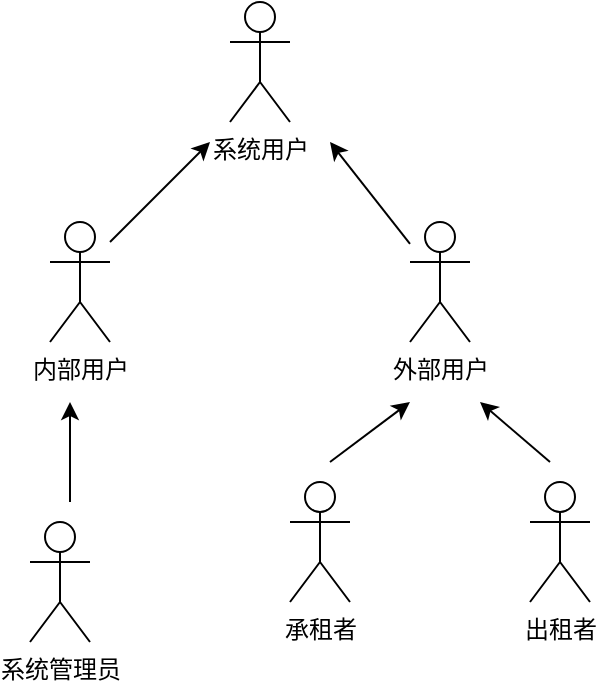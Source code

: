 <mxfile version="24.2.7" type="github">
  <diagram name="第 1 页" id="DcIz9Wks6VdDfBS2DVju">
    <mxGraphModel dx="1050" dy="1691" grid="1" gridSize="10" guides="1" tooltips="1" connect="1" arrows="1" fold="1" page="1" pageScale="1" pageWidth="827" pageHeight="1169" math="0" shadow="0">
      <root>
        <mxCell id="0" />
        <mxCell id="1" parent="0" />
        <mxCell id="uXzmyMzt7WCRtpJbsnAV-1" value="系统用户" style="shape=umlActor;verticalLabelPosition=bottom;verticalAlign=top;html=1;outlineConnect=0;" vertex="1" parent="1">
          <mxGeometry x="400" y="-450" width="30" height="60" as="geometry" />
        </mxCell>
        <mxCell id="uXzmyMzt7WCRtpJbsnAV-2" value="内部用户" style="shape=umlActor;verticalLabelPosition=bottom;verticalAlign=top;html=1;outlineConnect=0;" vertex="1" parent="1">
          <mxGeometry x="310" y="-340" width="30" height="60" as="geometry" />
        </mxCell>
        <mxCell id="uXzmyMzt7WCRtpJbsnAV-3" value="承租者" style="shape=umlActor;verticalLabelPosition=bottom;verticalAlign=top;html=1;outlineConnect=0;" vertex="1" parent="1">
          <mxGeometry x="430" y="-210" width="30" height="60" as="geometry" />
        </mxCell>
        <mxCell id="uXzmyMzt7WCRtpJbsnAV-4" value="系统管理员" style="shape=umlActor;verticalLabelPosition=bottom;verticalAlign=top;html=1;outlineConnect=0;" vertex="1" parent="1">
          <mxGeometry x="300" y="-190" width="30" height="60" as="geometry" />
        </mxCell>
        <mxCell id="uXzmyMzt7WCRtpJbsnAV-5" value="外部用户" style="shape=umlActor;verticalLabelPosition=bottom;verticalAlign=top;html=1;outlineConnect=0;" vertex="1" parent="1">
          <mxGeometry x="490" y="-340" width="30" height="60" as="geometry" />
        </mxCell>
        <mxCell id="uXzmyMzt7WCRtpJbsnAV-6" value="出租者" style="shape=umlActor;verticalLabelPosition=bottom;verticalAlign=top;html=1;outlineConnect=0;" vertex="1" parent="1">
          <mxGeometry x="550" y="-210" width="30" height="60" as="geometry" />
        </mxCell>
        <mxCell id="uXzmyMzt7WCRtpJbsnAV-11" value="" style="endArrow=classic;html=1;rounded=0;" edge="1" parent="1">
          <mxGeometry width="50" height="50" relative="1" as="geometry">
            <mxPoint x="340" y="-330" as="sourcePoint" />
            <mxPoint x="390" y="-380" as="targetPoint" />
          </mxGeometry>
        </mxCell>
        <mxCell id="uXzmyMzt7WCRtpJbsnAV-12" value="" style="endArrow=classic;html=1;rounded=0;" edge="1" parent="1" source="uXzmyMzt7WCRtpJbsnAV-5">
          <mxGeometry width="50" height="50" relative="1" as="geometry">
            <mxPoint x="480" y="-320" as="sourcePoint" />
            <mxPoint x="450" y="-380" as="targetPoint" />
          </mxGeometry>
        </mxCell>
        <mxCell id="uXzmyMzt7WCRtpJbsnAV-27" value="" style="endArrow=classic;html=1;rounded=0;" edge="1" parent="1">
          <mxGeometry width="50" height="50" relative="1" as="geometry">
            <mxPoint x="450" y="-220" as="sourcePoint" />
            <mxPoint x="490" y="-250" as="targetPoint" />
          </mxGeometry>
        </mxCell>
        <mxCell id="uXzmyMzt7WCRtpJbsnAV-28" value="" style="endArrow=classic;html=1;rounded=0;" edge="1" parent="1">
          <mxGeometry width="50" height="50" relative="1" as="geometry">
            <mxPoint x="320" y="-200" as="sourcePoint" />
            <mxPoint x="320" y="-250" as="targetPoint" />
          </mxGeometry>
        </mxCell>
        <mxCell id="uXzmyMzt7WCRtpJbsnAV-29" value="" style="endArrow=classic;html=1;rounded=0;" edge="1" parent="1">
          <mxGeometry width="50" height="50" relative="1" as="geometry">
            <mxPoint x="560" y="-220" as="sourcePoint" />
            <mxPoint x="525" y="-250" as="targetPoint" />
          </mxGeometry>
        </mxCell>
      </root>
    </mxGraphModel>
  </diagram>
</mxfile>

